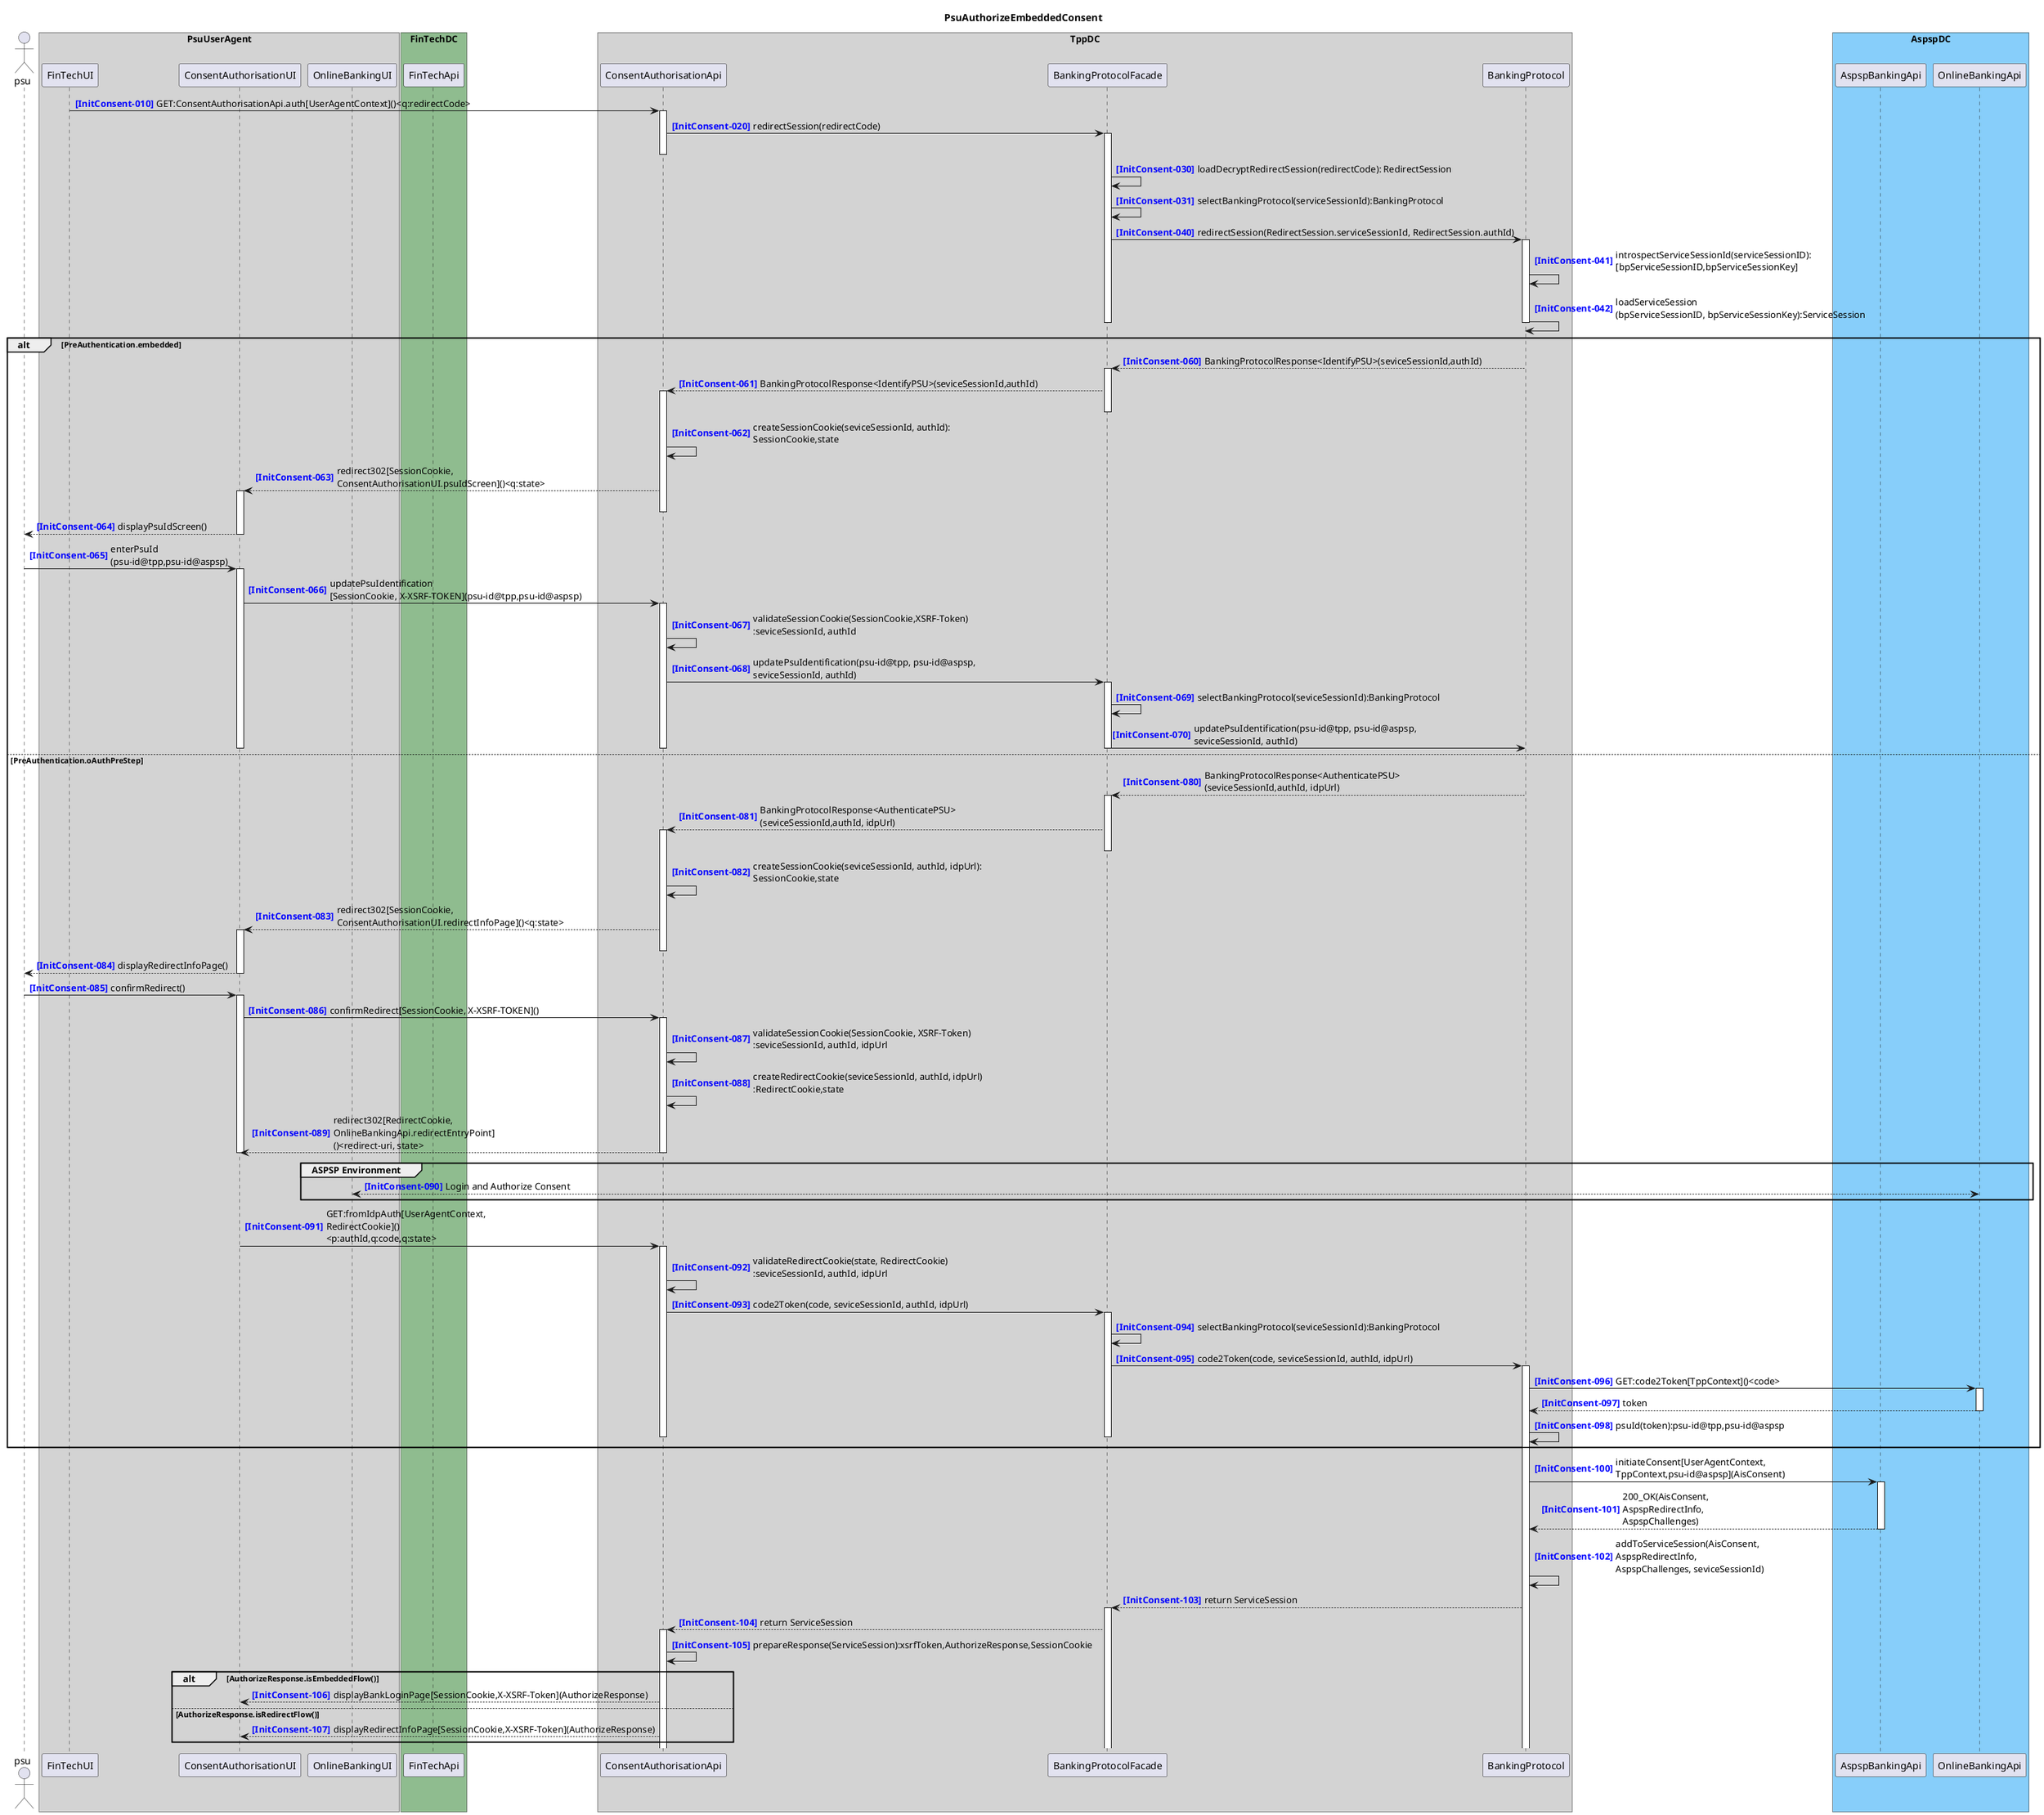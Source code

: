 @startuml
title PsuAuthorizeEmbeddedConsent
autonumber 10 10 "<b><color blue>[InitConsent-000]</color></b>"
actor psu

box "PsuUserAgent" #LightGray
    participant "FinTechUI" as FinTechUI
    participant "ConsentAuthorisationUI" as ConsentAuthorisationUI
    participant "OnlineBankingUI" as OnlineBankingUI
end box
box "FinTechDC" #DarkSeaGreen
    participant "FinTechApi" as FinTechApi
end box
box "TppDC" #LightGray
    'participant "TppBankingApi" as TppBankingApi
    'participant "TppBankSearchApi" as TppBankSearchApi
    participant "ConsentAuthorisationApi" as ConsentAuthorisationApi
    participant "BankingProtocolFacade" as BankingProtocolFacade

    'participant "RedirectSessionStoreApi" as RedirectSessionStoreApi
    participant "BankingProtocol" as BankingProtocol
end box
box "AspspDC" #LightSkyBlue
	participant "AspspBankingApi" as AspspBankingApi
    participant "OnlineBankingApi" as OnlineBankingApi
end box

FinTechUI -> ConsentAuthorisationApi ++ : GET:ConsentAuthorisationApi.auth[UserAgentContext]()<q:redirectCode>
ConsentAuthorisationApi -> BankingProtocolFacade ++ : redirectSession(redirectCode)
deactivate ConsentAuthorisationApi
autonumber 30 1 "<b><color blue>[InitConsent-000]</color></b>"
BankingProtocolFacade -> BankingProtocolFacade : loadDecryptRedirectSession(redirectCode): RedirectSession
BankingProtocolFacade -> BankingProtocolFacade : selectBankingProtocol(serviceSessionId):BankingProtocol
autonumber 40 1 "<b><color blue>[InitConsent-000]</color></b>"
BankingProtocolFacade -> BankingProtocol ++ : redirectSession(RedirectSession.serviceSessionId, RedirectSession.authId)
BankingProtocol -> BankingProtocol : introspectServiceSessionId(serviceSessionID):\n[bpServiceSessionID,bpServiceSessionKey]
BankingProtocol -> BankingProtocol : loadServiceSession\n(bpServiceSessionID, bpServiceSessionKey):ServiceSession
deactivate BankingProtocolFacade
deactivate BankingProtocol
alt PreAuthentication.embedded
    autonumber 60 1 "<b><color blue>[InitConsent-000]</color></b>"
    BankingProtocol --> BankingProtocolFacade ++ : BankingProtocolResponse<IdentifyPSU>(seviceSessionId,authId)
    BankingProtocolFacade --> ConsentAuthorisationApi ++ : BankingProtocolResponse<IdentifyPSU>(seviceSessionId,authId)
    deactivate BankingProtocolFacade
    ConsentAuthorisationApi -> ConsentAuthorisationApi : createSessionCookie(seviceSessionId, authId):\nSessionCookie,state
    ConsentAuthorisationApi --> ConsentAuthorisationUI ++ : redirect302[SessionCookie,\nConsentAuthorisationUI.psuIdScreen]()<q:state>
    deactivate ConsentAuthorisationApi
    ConsentAuthorisationUI --> psu : displayPsuIdScreen()
    deactivate ConsentAuthorisationUI
    psu -> ConsentAuthorisationUI ++ : enterPsuId\n(psu-id@tpp,psu-id@aspsp)
    ConsentAuthorisationUI -> ConsentAuthorisationApi ++ : updatePsuIdentification\n[SessionCookie, X-XSRF-TOKEN](psu-id@tpp,psu-id@aspsp)
    ConsentAuthorisationApi -> ConsentAuthorisationApi : validateSessionCookie(SessionCookie,XSRF-Token)\n:seviceSessionId, authId
    ConsentAuthorisationApi -> BankingProtocolFacade ++ : updatePsuIdentification(psu-id@tpp, psu-id@aspsp,\nseviceSessionId, authId)
    BankingProtocolFacade -> BankingProtocolFacade : selectBankingProtocol(seviceSessionId):BankingProtocol
    BankingProtocolFacade -> BankingProtocol : updatePsuIdentification(psu-id@tpp, psu-id@aspsp,\nseviceSessionId, authId)
    deactivate ConsentAuthorisationUI
    deactivate ConsentAuthorisationApi
    deactivate BankingProtocolFacade
else PreAuthentication.oAuthPreStep
    autonumber 80 1 "<b><color blue>[InitConsent-000]</color></b>"
    BankingProtocol --> BankingProtocolFacade ++ : BankingProtocolResponse<AuthenticatePSU>\n(seviceSessionId,authId, idpUrl)
    BankingProtocolFacade --> ConsentAuthorisationApi ++ : BankingProtocolResponse<AuthenticatePSU>\n(seviceSessionId,authId, idpUrl)
    deactivate BankingProtocolFacade
    ConsentAuthorisationApi -> ConsentAuthorisationApi : createSessionCookie(seviceSessionId, authId, idpUrl):\nSessionCookie,state
    ConsentAuthorisationApi --> ConsentAuthorisationUI ++ : redirect302[SessionCookie,\nConsentAuthorisationUI.redirectInfoPage]()<q:state>
    deactivate ConsentAuthorisationApi
    ConsentAuthorisationUI --> psu : displayRedirectInfoPage()
    deactivate ConsentAuthorisationUI
    psu -> ConsentAuthorisationUI ++ : confirmRedirect()
    ConsentAuthorisationUI -> ConsentAuthorisationApi ++ : confirmRedirect[SessionCookie, X-XSRF-TOKEN]()
    ConsentAuthorisationApi -> ConsentAuthorisationApi : validateSessionCookie(SessionCookie, XSRF-Token)\n:seviceSessionId, authId, idpUrl
    ConsentAuthorisationApi -> ConsentAuthorisationApi : createRedirectCookie(seviceSessionId, authId, idpUrl)\n:RedirectCookie,state
    return redirect302[RedirectCookie,\nOnlineBankingApi.redirectEntryPoint]\n()<redirect-uri, state>
    deactivate ConsentAuthorisationUI
    group ASPSP Environment
        OnlineBankingUI <--> OnlineBankingApi : Login and Authorize Consent
    end
    ConsentAuthorisationUI -> ConsentAuthorisationApi ++ : GET:fromIdpAuth[UserAgentContext,\nRedirectCookie]()\n<p:authId,q:code,q:state>
    ConsentAuthorisationApi -> ConsentAuthorisationApi : validateRedirectCookie(state, RedirectCookie)\n:seviceSessionId, authId, idpUrl
    ConsentAuthorisationApi -> BankingProtocolFacade ++ : code2Token(code, seviceSessionId, authId, idpUrl)
    BankingProtocolFacade -> BankingProtocolFacade : selectBankingProtocol(seviceSessionId):BankingProtocol
    BankingProtocolFacade -> BankingProtocol ++ : code2Token(code, seviceSessionId, authId, idpUrl)
    BankingProtocol -> OnlineBankingApi ++ : GET:code2Token[TppContext]()<code>
    return token
    BankingProtocol -> BankingProtocol : psuId(token):psu-id@tpp,psu-id@aspsp
    deactivate ConsentAuthorisationApi
    deactivate BankingProtocolFacade
end
autonumber 100 1 "<b><color blue>[InitConsent-000]</color></b>"
BankingProtocol -> AspspBankingApi ++ : initiateConsent[UserAgentContext,\nTppContext,psu-id@aspsp](AisConsent) 
return 200_OK(AisConsent,\nAspspRedirectInfo,\nAspspChallenges)
BankingProtocol -> BankingProtocol : addToServiceSession(AisConsent,\nAspspRedirectInfo,\nAspspChallenges, seviceSessionId)
BankingProtocol --> BankingProtocolFacade ++ : return ServiceSession
BankingProtocolFacade --> ConsentAuthorisationApi ++ : return ServiceSession
ConsentAuthorisationApi -> ConsentAuthorisationApi : prepareResponse(ServiceSession):xsrfToken,AuthorizeResponse,SessionCookie
alt AuthorizeResponse.isEmbeddedFlow()
ConsentAuthorisationApi --> ConsentAuthorisationUI : displayBankLoginPage[SessionCookie,X-XSRF-Token](AuthorizeResponse)
else AuthorizeResponse.isRedirectFlow()
ConsentAuthorisationApi --> ConsentAuthorisationUI : displayRedirectInfoPage[SessionCookie,X-XSRF-Token](AuthorizeResponse)
end
@enduml
